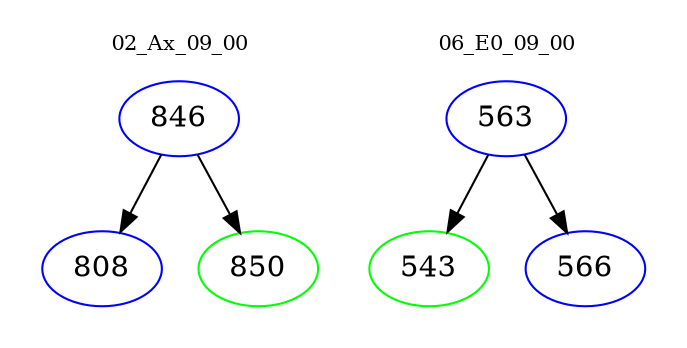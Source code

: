 digraph{
subgraph cluster_0 {
color = white
label = "02_Ax_09_00";
fontsize=10;
T0_846 [label="846", color="blue"]
T0_846 -> T0_808 [color="black"]
T0_808 [label="808", color="blue"]
T0_846 -> T0_850 [color="black"]
T0_850 [label="850", color="green"]
}
subgraph cluster_1 {
color = white
label = "06_E0_09_00";
fontsize=10;
T1_563 [label="563", color="blue"]
T1_563 -> T1_543 [color="black"]
T1_543 [label="543", color="green"]
T1_563 -> T1_566 [color="black"]
T1_566 [label="566", color="blue"]
}
}

